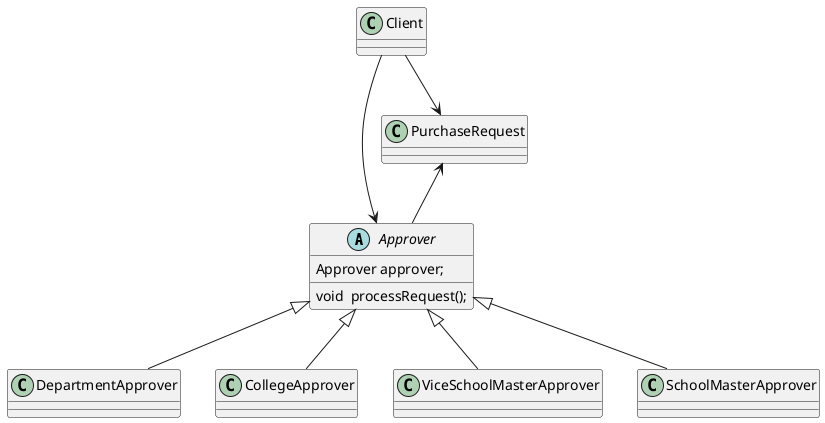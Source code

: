 @startuml

abstract class Approver{
  Approver approver;
  void  processRequest();
}

Approver<|-- DepartmentApprover
Approver<|-- CollegeApprover
Approver<|-- ViceSchoolMasterApprover
Approver<|-- SchoolMasterApprover

PurchaseRequest <--Approver
Client -->  PurchaseRequest
Client -->  Approver
@enduml